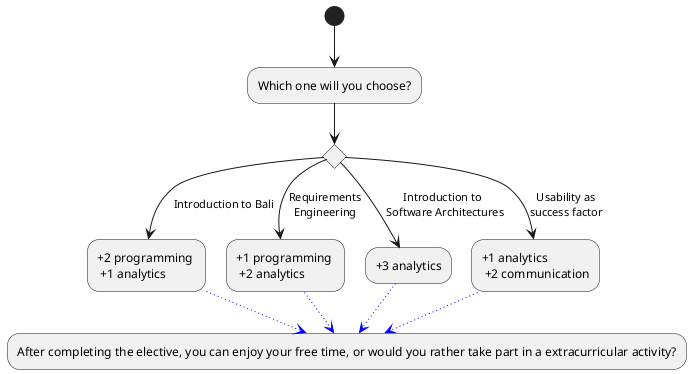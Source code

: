@startuml
(*) --> "Which one will you choose?"
if "" then
--> [Introduction to Bali] "+2 programming \n +1 analytics" as bali
else
--> [Requirements\nEngineering] "+1 programming \n +2 analytics" as re
else
--> [Introduction to \n Software Architectures] "+3 analytics" as esa
else
--> [Usability as\nsuccess factor] "+1 analytics \n +2 communication" as usf


usf -[#blue,dotted]-> "After completing the elective, you can enjoy your free time, or would you rather take part in a extracurricular activity?" as a
re -[#blue,dotted]-> a
bali -[#blue,dotted]-> a
esa -[#blue,dotted]-> a

/'
Wir stehen 1 Jahr vor Ende des Studiums
Du musst Dich für ein Wahlpflichtfach entscheiden.


'/

@enduml